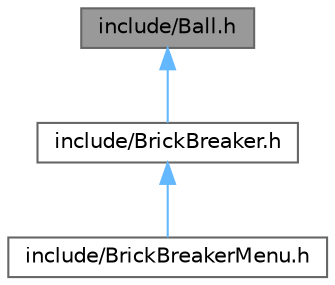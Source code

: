 digraph "include/Ball.h"
{
 // INTERACTIVE_SVG=YES
 // LATEX_PDF_SIZE
  bgcolor="transparent";
  edge [fontname=Helvetica,fontsize=10,labelfontname=Helvetica,labelfontsize=10];
  node [fontname=Helvetica,fontsize=10,shape=box,height=0.2,width=0.4];
  Node1 [label="include/Ball.h",height=0.2,width=0.4,color="gray40", fillcolor="grey60", style="filled", fontcolor="black",tooltip=" "];
  Node1 -> Node2 [dir="back",color="steelblue1",style="solid"];
  Node2 [label="include/BrickBreaker.h",height=0.2,width=0.4,color="grey40", fillcolor="white", style="filled",URL="$BrickBreaker_8h.html",tooltip=" "];
  Node2 -> Node3 [dir="back",color="steelblue1",style="solid"];
  Node3 [label="include/BrickBreakerMenu.h",height=0.2,width=0.4,color="grey40", fillcolor="white", style="filled",URL="$BrickBreakerMenu_8h.html",tooltip=" "];
}
